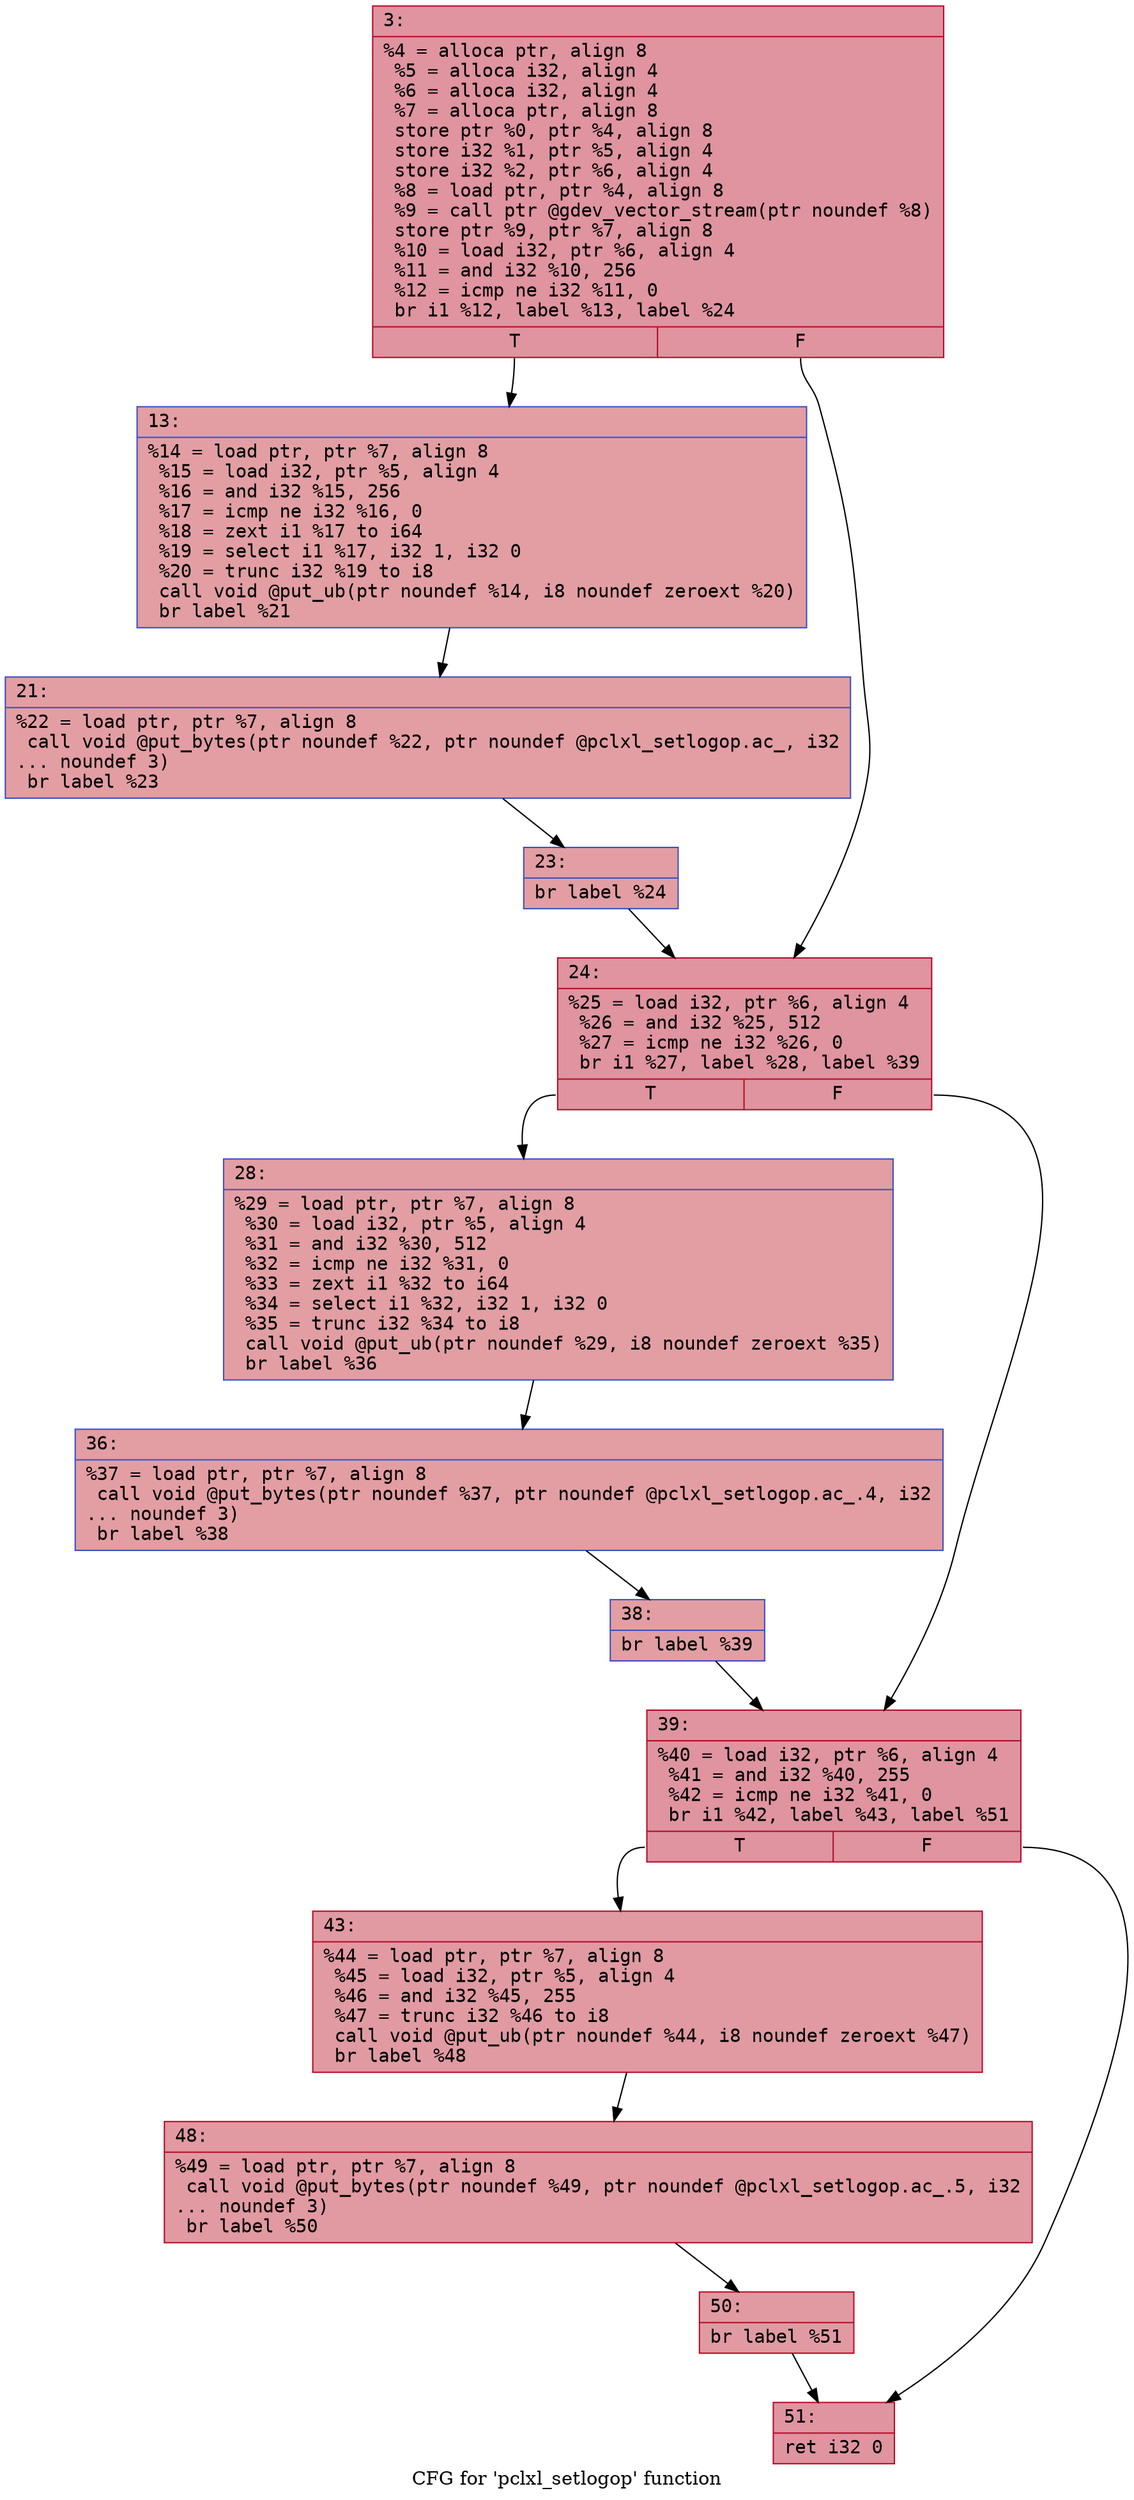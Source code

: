 digraph "CFG for 'pclxl_setlogop' function" {
	label="CFG for 'pclxl_setlogop' function";

	Node0x600003ba7f20 [shape=record,color="#b70d28ff", style=filled, fillcolor="#b70d2870" fontname="Courier",label="{3:\l|  %4 = alloca ptr, align 8\l  %5 = alloca i32, align 4\l  %6 = alloca i32, align 4\l  %7 = alloca ptr, align 8\l  store ptr %0, ptr %4, align 8\l  store i32 %1, ptr %5, align 4\l  store i32 %2, ptr %6, align 4\l  %8 = load ptr, ptr %4, align 8\l  %9 = call ptr @gdev_vector_stream(ptr noundef %8)\l  store ptr %9, ptr %7, align 8\l  %10 = load i32, ptr %6, align 4\l  %11 = and i32 %10, 256\l  %12 = icmp ne i32 %11, 0\l  br i1 %12, label %13, label %24\l|{<s0>T|<s1>F}}"];
	Node0x600003ba7f20:s0 -> Node0x600003ba7f70[tooltip="3 -> 13\nProbability 50.00%" ];
	Node0x600003ba7f20:s1 -> Node0x600003ba00a0[tooltip="3 -> 24\nProbability 50.00%" ];
	Node0x600003ba7f70 [shape=record,color="#3d50c3ff", style=filled, fillcolor="#be242e70" fontname="Courier",label="{13:\l|  %14 = load ptr, ptr %7, align 8\l  %15 = load i32, ptr %5, align 4\l  %16 = and i32 %15, 256\l  %17 = icmp ne i32 %16, 0\l  %18 = zext i1 %17 to i64\l  %19 = select i1 %17, i32 1, i32 0\l  %20 = trunc i32 %19 to i8\l  call void @put_ub(ptr noundef %14, i8 noundef zeroext %20)\l  br label %21\l}"];
	Node0x600003ba7f70 -> Node0x600003ba0000[tooltip="13 -> 21\nProbability 100.00%" ];
	Node0x600003ba0000 [shape=record,color="#3d50c3ff", style=filled, fillcolor="#be242e70" fontname="Courier",label="{21:\l|  %22 = load ptr, ptr %7, align 8\l  call void @put_bytes(ptr noundef %22, ptr noundef @pclxl_setlogop.ac_, i32\l... noundef 3)\l  br label %23\l}"];
	Node0x600003ba0000 -> Node0x600003ba0050[tooltip="21 -> 23\nProbability 100.00%" ];
	Node0x600003ba0050 [shape=record,color="#3d50c3ff", style=filled, fillcolor="#be242e70" fontname="Courier",label="{23:\l|  br label %24\l}"];
	Node0x600003ba0050 -> Node0x600003ba00a0[tooltip="23 -> 24\nProbability 100.00%" ];
	Node0x600003ba00a0 [shape=record,color="#b70d28ff", style=filled, fillcolor="#b70d2870" fontname="Courier",label="{24:\l|  %25 = load i32, ptr %6, align 4\l  %26 = and i32 %25, 512\l  %27 = icmp ne i32 %26, 0\l  br i1 %27, label %28, label %39\l|{<s0>T|<s1>F}}"];
	Node0x600003ba00a0:s0 -> Node0x600003ba00f0[tooltip="24 -> 28\nProbability 50.00%" ];
	Node0x600003ba00a0:s1 -> Node0x600003ba01e0[tooltip="24 -> 39\nProbability 50.00%" ];
	Node0x600003ba00f0 [shape=record,color="#3d50c3ff", style=filled, fillcolor="#be242e70" fontname="Courier",label="{28:\l|  %29 = load ptr, ptr %7, align 8\l  %30 = load i32, ptr %5, align 4\l  %31 = and i32 %30, 512\l  %32 = icmp ne i32 %31, 0\l  %33 = zext i1 %32 to i64\l  %34 = select i1 %32, i32 1, i32 0\l  %35 = trunc i32 %34 to i8\l  call void @put_ub(ptr noundef %29, i8 noundef zeroext %35)\l  br label %36\l}"];
	Node0x600003ba00f0 -> Node0x600003ba0140[tooltip="28 -> 36\nProbability 100.00%" ];
	Node0x600003ba0140 [shape=record,color="#3d50c3ff", style=filled, fillcolor="#be242e70" fontname="Courier",label="{36:\l|  %37 = load ptr, ptr %7, align 8\l  call void @put_bytes(ptr noundef %37, ptr noundef @pclxl_setlogop.ac_.4, i32\l... noundef 3)\l  br label %38\l}"];
	Node0x600003ba0140 -> Node0x600003ba0190[tooltip="36 -> 38\nProbability 100.00%" ];
	Node0x600003ba0190 [shape=record,color="#3d50c3ff", style=filled, fillcolor="#be242e70" fontname="Courier",label="{38:\l|  br label %39\l}"];
	Node0x600003ba0190 -> Node0x600003ba01e0[tooltip="38 -> 39\nProbability 100.00%" ];
	Node0x600003ba01e0 [shape=record,color="#b70d28ff", style=filled, fillcolor="#b70d2870" fontname="Courier",label="{39:\l|  %40 = load i32, ptr %6, align 4\l  %41 = and i32 %40, 255\l  %42 = icmp ne i32 %41, 0\l  br i1 %42, label %43, label %51\l|{<s0>T|<s1>F}}"];
	Node0x600003ba01e0:s0 -> Node0x600003ba0230[tooltip="39 -> 43\nProbability 62.50%" ];
	Node0x600003ba01e0:s1 -> Node0x600003ba0320[tooltip="39 -> 51\nProbability 37.50%" ];
	Node0x600003ba0230 [shape=record,color="#b70d28ff", style=filled, fillcolor="#bb1b2c70" fontname="Courier",label="{43:\l|  %44 = load ptr, ptr %7, align 8\l  %45 = load i32, ptr %5, align 4\l  %46 = and i32 %45, 255\l  %47 = trunc i32 %46 to i8\l  call void @put_ub(ptr noundef %44, i8 noundef zeroext %47)\l  br label %48\l}"];
	Node0x600003ba0230 -> Node0x600003ba0280[tooltip="43 -> 48\nProbability 100.00%" ];
	Node0x600003ba0280 [shape=record,color="#b70d28ff", style=filled, fillcolor="#bb1b2c70" fontname="Courier",label="{48:\l|  %49 = load ptr, ptr %7, align 8\l  call void @put_bytes(ptr noundef %49, ptr noundef @pclxl_setlogop.ac_.5, i32\l... noundef 3)\l  br label %50\l}"];
	Node0x600003ba0280 -> Node0x600003ba02d0[tooltip="48 -> 50\nProbability 100.00%" ];
	Node0x600003ba02d0 [shape=record,color="#b70d28ff", style=filled, fillcolor="#bb1b2c70" fontname="Courier",label="{50:\l|  br label %51\l}"];
	Node0x600003ba02d0 -> Node0x600003ba0320[tooltip="50 -> 51\nProbability 100.00%" ];
	Node0x600003ba0320 [shape=record,color="#b70d28ff", style=filled, fillcolor="#b70d2870" fontname="Courier",label="{51:\l|  ret i32 0\l}"];
}
